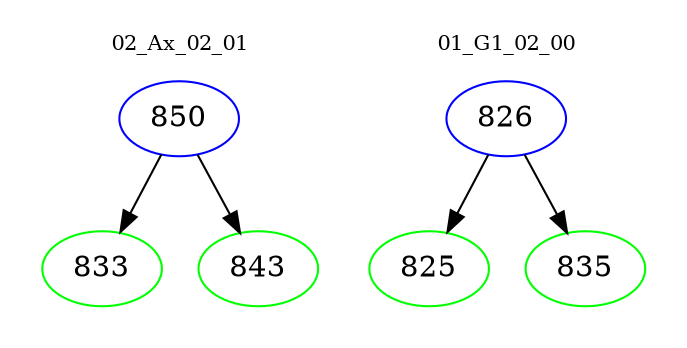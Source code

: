 digraph{
subgraph cluster_0 {
color = white
label = "02_Ax_02_01";
fontsize=10;
T0_850 [label="850", color="blue"]
T0_850 -> T0_833 [color="black"]
T0_833 [label="833", color="green"]
T0_850 -> T0_843 [color="black"]
T0_843 [label="843", color="green"]
}
subgraph cluster_1 {
color = white
label = "01_G1_02_00";
fontsize=10;
T1_826 [label="826", color="blue"]
T1_826 -> T1_825 [color="black"]
T1_825 [label="825", color="green"]
T1_826 -> T1_835 [color="black"]
T1_835 [label="835", color="green"]
}
}
